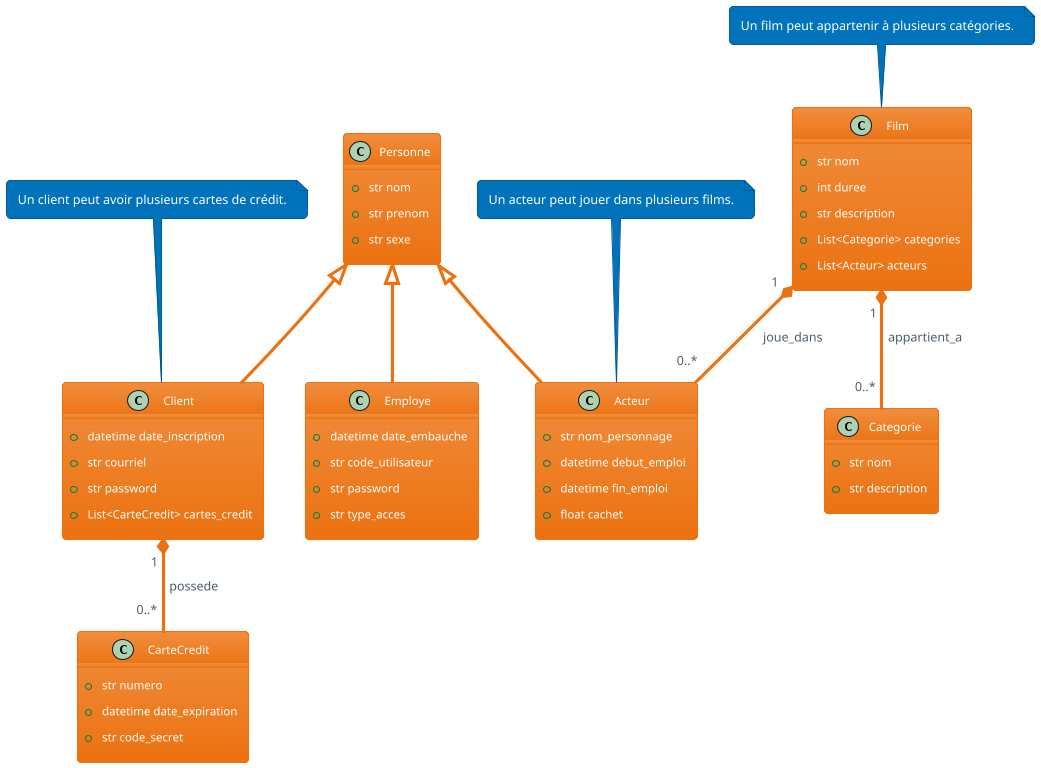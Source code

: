 @startuml
!theme aws-orange

' Définition des classes
class Personne {
    + str nom
    + str prenom
    + str sexe
}

class Client {
    + datetime date_inscription
    + str courriel
    + str password
    + List<CarteCredit> cartes_credit
}

class Acteur {
    + str nom_personnage
    + datetime debut_emploi
    + datetime fin_emploi
    + float cachet
}

class Employe {
    + datetime date_embauche
    + str code_utilisateur
    + str password
    + str type_acces
}

class CarteCredit {
    + str numero
    + datetime date_expiration
    + str code_secret
}

class Film {
    + str nom
    + int duree
    + str description
    + List<Categorie> categories
    + List<Acteur> acteurs
}

class Categorie {
    + str nom
    + str description
}

' Héritage
Personne <|-- Client
Personne <|-- Acteur
Personne <|-- Employe

' Associations
Client "1" *-- "0..*" CarteCredit : possede
Film "1" *-- "0..*" Categorie : appartient_a
Film "1" *-- "0..*" Acteur : joue_dans

' Contraintes
note top of Client
    Un client peut avoir plusieurs cartes de crédit.
end note

note top of Film
    Un film peut appartenir à plusieurs catégories.
end note

note top of Acteur
    Un acteur peut jouer dans plusieurs films.
end note

@enduml
